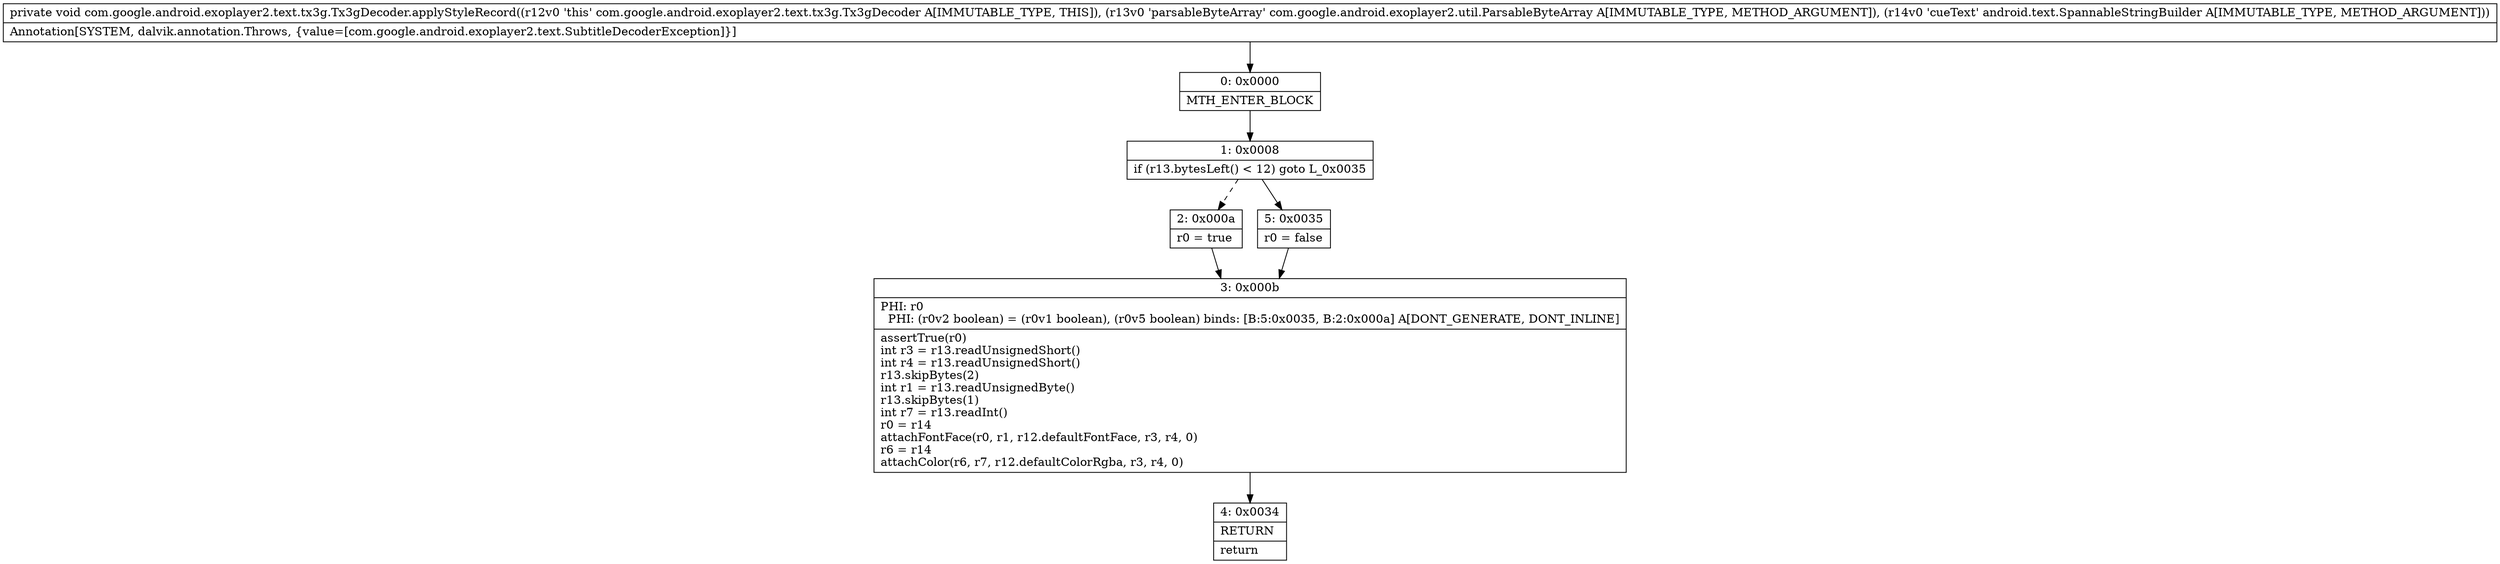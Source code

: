 digraph "CFG forcom.google.android.exoplayer2.text.tx3g.Tx3gDecoder.applyStyleRecord(Lcom\/google\/android\/exoplayer2\/util\/ParsableByteArray;Landroid\/text\/SpannableStringBuilder;)V" {
Node_0 [shape=record,label="{0\:\ 0x0000|MTH_ENTER_BLOCK\l}"];
Node_1 [shape=record,label="{1\:\ 0x0008|if (r13.bytesLeft() \< 12) goto L_0x0035\l}"];
Node_2 [shape=record,label="{2\:\ 0x000a|r0 = true\l}"];
Node_3 [shape=record,label="{3\:\ 0x000b|PHI: r0 \l  PHI: (r0v2 boolean) = (r0v1 boolean), (r0v5 boolean) binds: [B:5:0x0035, B:2:0x000a] A[DONT_GENERATE, DONT_INLINE]\l|assertTrue(r0)\lint r3 = r13.readUnsignedShort()\lint r4 = r13.readUnsignedShort()\lr13.skipBytes(2)\lint r1 = r13.readUnsignedByte()\lr13.skipBytes(1)\lint r7 = r13.readInt()\lr0 = r14\lattachFontFace(r0, r1, r12.defaultFontFace, r3, r4, 0)\lr6 = r14\lattachColor(r6, r7, r12.defaultColorRgba, r3, r4, 0)\l}"];
Node_4 [shape=record,label="{4\:\ 0x0034|RETURN\l|return\l}"];
Node_5 [shape=record,label="{5\:\ 0x0035|r0 = false\l}"];
MethodNode[shape=record,label="{private void com.google.android.exoplayer2.text.tx3g.Tx3gDecoder.applyStyleRecord((r12v0 'this' com.google.android.exoplayer2.text.tx3g.Tx3gDecoder A[IMMUTABLE_TYPE, THIS]), (r13v0 'parsableByteArray' com.google.android.exoplayer2.util.ParsableByteArray A[IMMUTABLE_TYPE, METHOD_ARGUMENT]), (r14v0 'cueText' android.text.SpannableStringBuilder A[IMMUTABLE_TYPE, METHOD_ARGUMENT]))  | Annotation[SYSTEM, dalvik.annotation.Throws, \{value=[com.google.android.exoplayer2.text.SubtitleDecoderException]\}]\l}"];
MethodNode -> Node_0;
Node_0 -> Node_1;
Node_1 -> Node_2[style=dashed];
Node_1 -> Node_5;
Node_2 -> Node_3;
Node_3 -> Node_4;
Node_5 -> Node_3;
}

